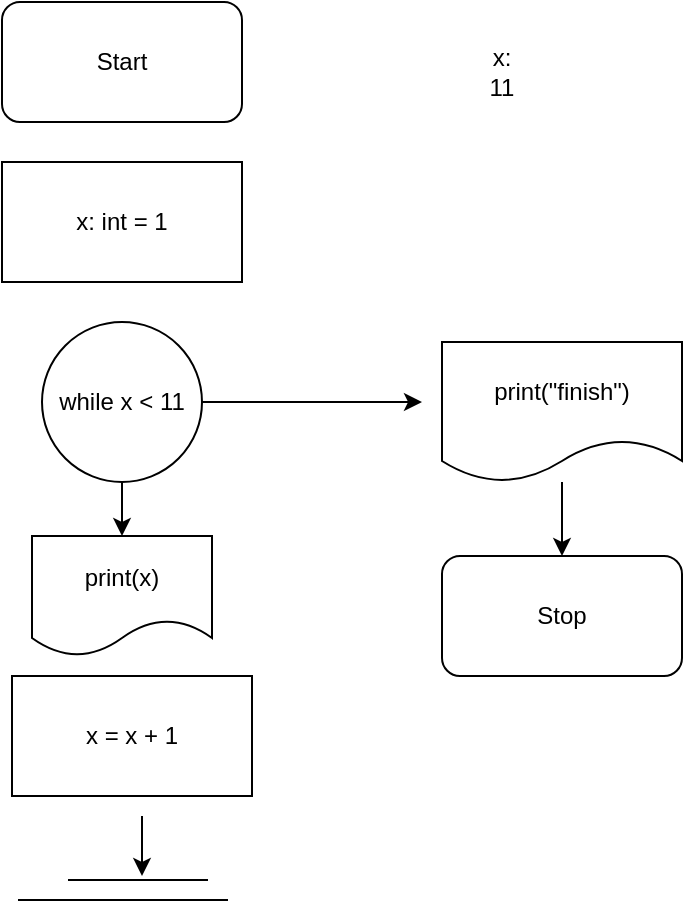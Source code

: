 <mxfile version="24.6.4" type="device">
  <diagram name="Page-1" id="w5ClZPRWRFvCxjPFkPrI">
    <mxGraphModel dx="1154" dy="532" grid="1" gridSize="10" guides="1" tooltips="1" connect="1" arrows="1" fold="1" page="1" pageScale="1" pageWidth="850" pageHeight="1100" math="0" shadow="0">
      <root>
        <mxCell id="0" />
        <mxCell id="1" parent="0" />
        <mxCell id="pscRUcZhTwgnnduImwL--1" value="Start" style="rounded=1;whiteSpace=wrap;html=1;" vertex="1" parent="1">
          <mxGeometry x="140" y="50" width="120" height="60" as="geometry" />
        </mxCell>
        <mxCell id="pscRUcZhTwgnnduImwL--2" value="Stop" style="rounded=1;whiteSpace=wrap;html=1;" vertex="1" parent="1">
          <mxGeometry x="360" y="327" width="120" height="60" as="geometry" />
        </mxCell>
        <mxCell id="pscRUcZhTwgnnduImwL--3" value="x: int = 1" style="rounded=0;whiteSpace=wrap;html=1;" vertex="1" parent="1">
          <mxGeometry x="140" y="130" width="120" height="60" as="geometry" />
        </mxCell>
        <mxCell id="pscRUcZhTwgnnduImwL--4" value="x = x + 1" style="rounded=0;whiteSpace=wrap;html=1;" vertex="1" parent="1">
          <mxGeometry x="145" y="387" width="120" height="60" as="geometry" />
        </mxCell>
        <mxCell id="pscRUcZhTwgnnduImwL--5" value="print(x)" style="shape=document;whiteSpace=wrap;html=1;boundedLbl=1;" vertex="1" parent="1">
          <mxGeometry x="155" y="317" width="90" height="60" as="geometry" />
        </mxCell>
        <mxCell id="pscRUcZhTwgnnduImwL--17" value="" style="edgeStyle=orthogonalEdgeStyle;rounded=0;orthogonalLoop=1;jettySize=auto;html=1;" edge="1" parent="1" source="pscRUcZhTwgnnduImwL--13" target="pscRUcZhTwgnnduImwL--5">
          <mxGeometry relative="1" as="geometry" />
        </mxCell>
        <mxCell id="pscRUcZhTwgnnduImwL--18" style="edgeStyle=orthogonalEdgeStyle;rounded=0;orthogonalLoop=1;jettySize=auto;html=1;" edge="1" parent="1" source="pscRUcZhTwgnnduImwL--13">
          <mxGeometry relative="1" as="geometry">
            <mxPoint x="350.0" y="250.0" as="targetPoint" />
          </mxGeometry>
        </mxCell>
        <mxCell id="pscRUcZhTwgnnduImwL--13" value="while x &amp;lt; 11" style="ellipse;whiteSpace=wrap;html=1;aspect=fixed;" vertex="1" parent="1">
          <mxGeometry x="160" y="210" width="80" height="80" as="geometry" />
        </mxCell>
        <mxCell id="pscRUcZhTwgnnduImwL--14" value="" style="endArrow=none;html=1;rounded=0;" edge="1" parent="1">
          <mxGeometry width="50" height="50" relative="1" as="geometry">
            <mxPoint x="173" y="489" as="sourcePoint" />
            <mxPoint x="243" y="489" as="targetPoint" />
          </mxGeometry>
        </mxCell>
        <mxCell id="pscRUcZhTwgnnduImwL--15" value="" style="endArrow=none;html=1;rounded=0;" edge="1" parent="1">
          <mxGeometry width="50" height="50" relative="1" as="geometry">
            <mxPoint x="148" y="499" as="sourcePoint" />
            <mxPoint x="253" y="499" as="targetPoint" />
          </mxGeometry>
        </mxCell>
        <mxCell id="pscRUcZhTwgnnduImwL--16" value="" style="endArrow=classic;html=1;rounded=0;" edge="1" parent="1">
          <mxGeometry width="50" height="50" relative="1" as="geometry">
            <mxPoint x="210" y="457" as="sourcePoint" />
            <mxPoint x="210" y="487" as="targetPoint" />
          </mxGeometry>
        </mxCell>
        <mxCell id="pscRUcZhTwgnnduImwL--20" value="" style="edgeStyle=orthogonalEdgeStyle;rounded=0;orthogonalLoop=1;jettySize=auto;html=1;" edge="1" parent="1" source="pscRUcZhTwgnnduImwL--19" target="pscRUcZhTwgnnduImwL--2">
          <mxGeometry relative="1" as="geometry" />
        </mxCell>
        <mxCell id="pscRUcZhTwgnnduImwL--19" value="print(&quot;finish&quot;)" style="shape=document;whiteSpace=wrap;html=1;boundedLbl=1;" vertex="1" parent="1">
          <mxGeometry x="360" y="220" width="120" height="70" as="geometry" />
        </mxCell>
        <mxCell id="pscRUcZhTwgnnduImwL--21" value="x:&lt;br&gt;11" style="text;html=1;align=center;verticalAlign=middle;whiteSpace=wrap;rounded=0;" vertex="1" parent="1">
          <mxGeometry x="360" y="70" width="60" height="30" as="geometry" />
        </mxCell>
      </root>
    </mxGraphModel>
  </diagram>
</mxfile>
